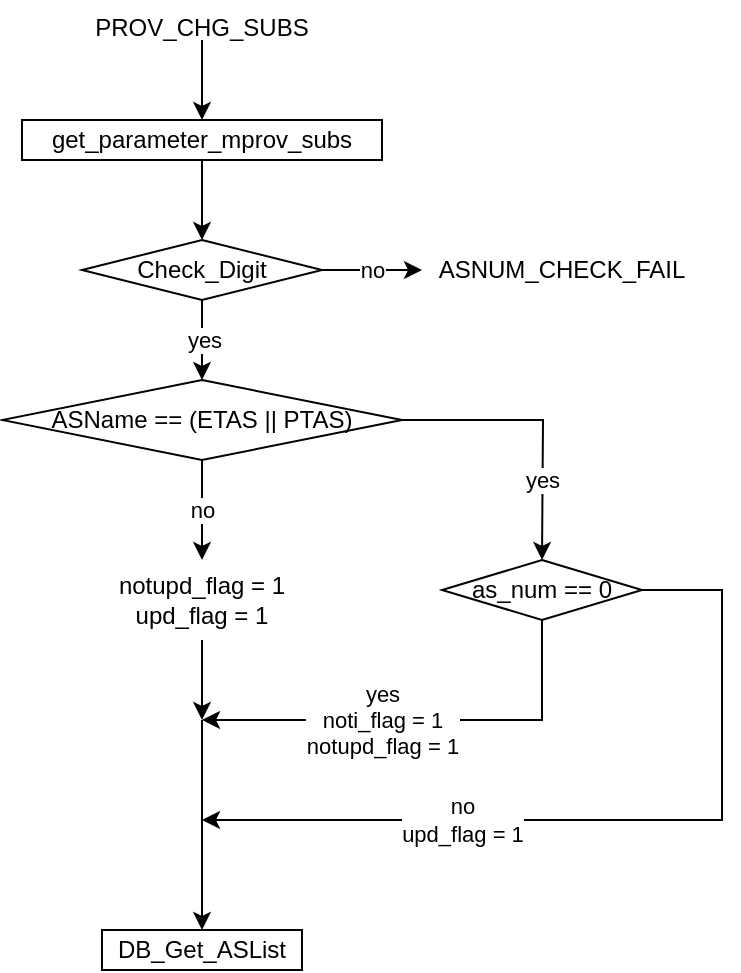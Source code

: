 <mxfile version="26.3.0">
  <diagram name="페이지-1" id="FRR1MtWLOIoz_qTqvfhe">
    <mxGraphModel dx="1426" dy="743" grid="1" gridSize="10" guides="1" tooltips="1" connect="1" arrows="1" fold="1" page="1" pageScale="1" pageWidth="827" pageHeight="1169" math="0" shadow="0">
      <root>
        <mxCell id="0" />
        <mxCell id="1" parent="0" />
        <mxCell id="wSG_Ncw41StchAb4PBB--3" style="edgeStyle=orthogonalEdgeStyle;rounded=0;orthogonalLoop=1;jettySize=auto;html=1;exitX=0.5;exitY=1;exitDx=0;exitDy=0;entryX=0.5;entryY=0;entryDx=0;entryDy=0;" edge="1" parent="1" source="wSG_Ncw41StchAb4PBB--1" target="wSG_Ncw41StchAb4PBB--2">
          <mxGeometry relative="1" as="geometry" />
        </mxCell>
        <mxCell id="wSG_Ncw41StchAb4PBB--1" value="PROV_CHG_SUBS" style="text;whiteSpace=wrap;align=center;" vertex="1" parent="1">
          <mxGeometry x="320" y="120" width="120" height="20" as="geometry" />
        </mxCell>
        <mxCell id="wSG_Ncw41StchAb4PBB--2" value="get_parameter_mprov_subs" style="rounded=0;whiteSpace=wrap;html=1;" vertex="1" parent="1">
          <mxGeometry x="290" y="180" width="180" height="20" as="geometry" />
        </mxCell>
        <mxCell id="wSG_Ncw41StchAb4PBB--6" value="yes" style="edgeStyle=orthogonalEdgeStyle;rounded=0;orthogonalLoop=1;jettySize=auto;html=1;exitX=0.5;exitY=1;exitDx=0;exitDy=0;" edge="1" parent="1" source="wSG_Ncw41StchAb4PBB--4">
          <mxGeometry relative="1" as="geometry">
            <mxPoint x="380" y="310" as="targetPoint" />
          </mxGeometry>
        </mxCell>
        <mxCell id="wSG_Ncw41StchAb4PBB--7" value="no" style="edgeStyle=orthogonalEdgeStyle;rounded=0;orthogonalLoop=1;jettySize=auto;html=1;exitX=1;exitY=0.5;exitDx=0;exitDy=0;entryX=0;entryY=0.5;entryDx=0;entryDy=0;" edge="1" parent="1" source="wSG_Ncw41StchAb4PBB--4" target="wSG_Ncw41StchAb4PBB--8">
          <mxGeometry relative="1" as="geometry">
            <mxPoint x="490" y="255" as="targetPoint" />
          </mxGeometry>
        </mxCell>
        <mxCell id="wSG_Ncw41StchAb4PBB--4" value="Check_Digit" style="rhombus;whiteSpace=wrap;html=1;" vertex="1" parent="1">
          <mxGeometry x="320" y="240" width="120" height="30" as="geometry" />
        </mxCell>
        <mxCell id="wSG_Ncw41StchAb4PBB--5" style="edgeStyle=orthogonalEdgeStyle;rounded=0;orthogonalLoop=1;jettySize=auto;html=1;exitX=0.5;exitY=1;exitDx=0;exitDy=0;entryX=0.5;entryY=0;entryDx=0;entryDy=0;" edge="1" parent="1" source="wSG_Ncw41StchAb4PBB--2" target="wSG_Ncw41StchAb4PBB--4">
          <mxGeometry relative="1" as="geometry" />
        </mxCell>
        <mxCell id="wSG_Ncw41StchAb4PBB--8" value="ASNUM_CHECK_FAIL" style="text;html=1;align=center;verticalAlign=middle;whiteSpace=wrap;rounded=0;" vertex="1" parent="1">
          <mxGeometry x="490" y="240" width="140" height="30" as="geometry" />
        </mxCell>
        <mxCell id="wSG_Ncw41StchAb4PBB--11" value="no" style="edgeStyle=orthogonalEdgeStyle;rounded=0;orthogonalLoop=1;jettySize=auto;html=1;exitX=0.5;exitY=1;exitDx=0;exitDy=0;" edge="1" parent="1" source="wSG_Ncw41StchAb4PBB--10">
          <mxGeometry x="-0.01" relative="1" as="geometry">
            <mxPoint x="380" y="400" as="targetPoint" />
            <mxPoint as="offset" />
          </mxGeometry>
        </mxCell>
        <mxCell id="wSG_Ncw41StchAb4PBB--12" value="yes" style="edgeStyle=orthogonalEdgeStyle;rounded=0;orthogonalLoop=1;jettySize=auto;html=1;exitX=1;exitY=0.5;exitDx=0;exitDy=0;" edge="1" parent="1" source="wSG_Ncw41StchAb4PBB--10">
          <mxGeometry x="0.431" relative="1" as="geometry">
            <mxPoint x="550" y="400" as="targetPoint" />
            <mxPoint as="offset" />
          </mxGeometry>
        </mxCell>
        <mxCell id="wSG_Ncw41StchAb4PBB--10" value="ASName == (ETAS || PTAS)" style="rhombus;whiteSpace=wrap;html=1;" vertex="1" parent="1">
          <mxGeometry x="280" y="310" width="200" height="40" as="geometry" />
        </mxCell>
        <mxCell id="wSG_Ncw41StchAb4PBB--19" style="edgeStyle=orthogonalEdgeStyle;rounded=0;orthogonalLoop=1;jettySize=auto;html=1;exitX=0.5;exitY=1;exitDx=0;exitDy=0;" edge="1" parent="1" source="wSG_Ncw41StchAb4PBB--13">
          <mxGeometry relative="1" as="geometry">
            <mxPoint x="380" y="480" as="targetPoint" />
          </mxGeometry>
        </mxCell>
        <mxCell id="wSG_Ncw41StchAb4PBB--13" value="notupd_flag = 1&lt;div&gt;upd_flag = 1&lt;/div&gt;" style="text;html=1;align=center;verticalAlign=middle;whiteSpace=wrap;rounded=0;" vertex="1" parent="1">
          <mxGeometry x="330" y="400" width="100" height="40" as="geometry" />
        </mxCell>
        <mxCell id="wSG_Ncw41StchAb4PBB--14" value="as_num == 0" style="rhombus;whiteSpace=wrap;html=1;" vertex="1" parent="1">
          <mxGeometry x="500" y="400" width="100" height="30" as="geometry" />
        </mxCell>
        <mxCell id="wSG_Ncw41StchAb4PBB--16" value="yes&lt;div&gt;noti_flag = 1&lt;/div&gt;&lt;div&gt;notupd_flag = 1&lt;/div&gt;" style="endArrow=classic;html=1;rounded=0;exitX=0.5;exitY=1;exitDx=0;exitDy=0;" edge="1" parent="1" source="wSG_Ncw41StchAb4PBB--14">
          <mxGeometry x="0.182" width="50" height="50" relative="1" as="geometry">
            <mxPoint x="420" y="450" as="sourcePoint" />
            <mxPoint x="380" y="480" as="targetPoint" />
            <Array as="points">
              <mxPoint x="550" y="480" />
            </Array>
            <mxPoint as="offset" />
          </mxGeometry>
        </mxCell>
        <mxCell id="wSG_Ncw41StchAb4PBB--18" value="" style="endArrow=classic;html=1;rounded=0;entryX=0.5;entryY=0;entryDx=0;entryDy=0;" edge="1" parent="1">
          <mxGeometry width="50" height="50" relative="1" as="geometry">
            <mxPoint x="380" y="480" as="sourcePoint" />
            <mxPoint x="380" y="585" as="targetPoint" />
          </mxGeometry>
        </mxCell>
        <mxCell id="wSG_Ncw41StchAb4PBB--21" value="no&lt;div&gt;upd_flag = 1&lt;/div&gt;" style="endArrow=classic;html=1;rounded=0;exitX=1;exitY=0.5;exitDx=0;exitDy=0;" edge="1" parent="1" source="wSG_Ncw41StchAb4PBB--14">
          <mxGeometry x="0.373" width="50" height="50" relative="1" as="geometry">
            <mxPoint x="420" y="450" as="sourcePoint" />
            <mxPoint x="380" y="530" as="targetPoint" />
            <Array as="points">
              <mxPoint x="640" y="415" />
              <mxPoint x="640" y="530" />
            </Array>
            <mxPoint as="offset" />
          </mxGeometry>
        </mxCell>
        <UserObject label="DB_Get_ASList" tooltip="SELECT *FROM PUBLIC_TBL WHERE USERID = ?USERID&#xa;&#xa;get sASList" id="wSG_Ncw41StchAb4PBB--24">
          <mxCell style="rounded=0;whiteSpace=wrap;html=1;" vertex="1" parent="1">
            <mxGeometry x="330" y="585" width="100" height="20" as="geometry" />
          </mxCell>
        </UserObject>
      </root>
    </mxGraphModel>
  </diagram>
</mxfile>
